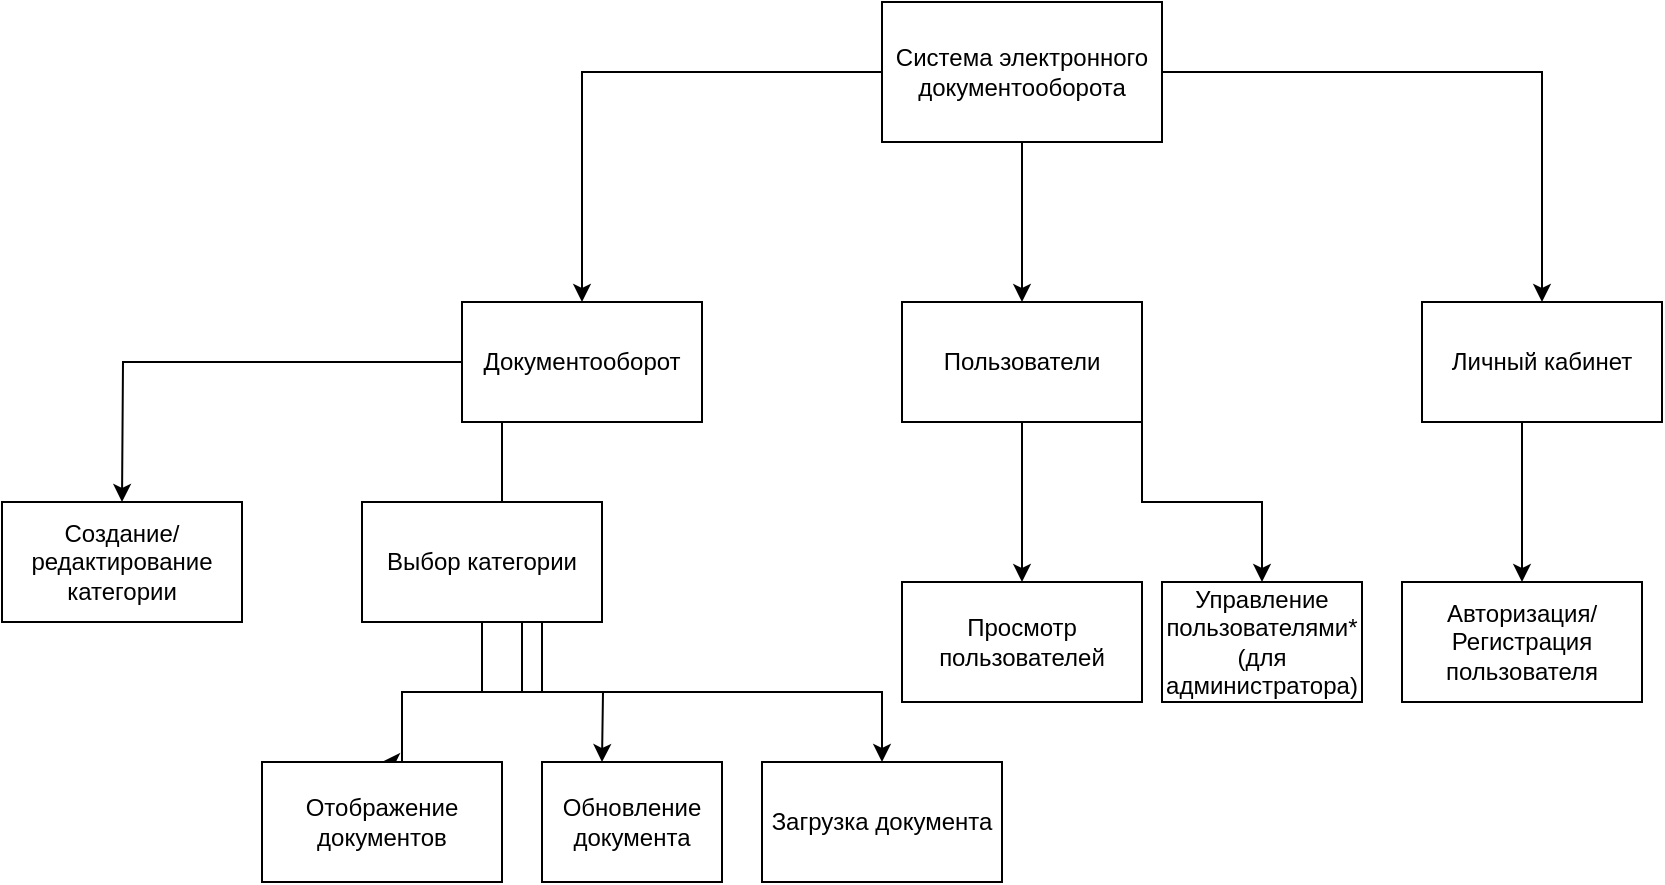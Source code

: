 <mxfile version="14.5.10" type="github">
  <diagram id="d-RoL-zdmoc4ewm4AKJJ" name="Page-1">
    <mxGraphModel dx="2249" dy="762" grid="1" gridSize="10" guides="1" tooltips="1" connect="1" arrows="1" fold="1" page="1" pageScale="1" pageWidth="827" pageHeight="1169" math="0" shadow="0">
      <root>
        <mxCell id="0" />
        <mxCell id="1" parent="0" />
        <mxCell id="Q0tdEYv2hDNhSjcLpnYc-4" style="edgeStyle=orthogonalEdgeStyle;rounded=0;orthogonalLoop=1;jettySize=auto;html=1;" edge="1" parent="1" source="Q0tdEYv2hDNhSjcLpnYc-1" target="Q0tdEYv2hDNhSjcLpnYc-2">
          <mxGeometry relative="1" as="geometry" />
        </mxCell>
        <mxCell id="Q0tdEYv2hDNhSjcLpnYc-8" style="edgeStyle=orthogonalEdgeStyle;rounded=0;orthogonalLoop=1;jettySize=auto;html=1;" edge="1" parent="1" source="Q0tdEYv2hDNhSjcLpnYc-1" target="Q0tdEYv2hDNhSjcLpnYc-9">
          <mxGeometry relative="1" as="geometry">
            <mxPoint x="630" y="280" as="targetPoint" />
          </mxGeometry>
        </mxCell>
        <mxCell id="Q0tdEYv2hDNhSjcLpnYc-16" style="edgeStyle=orthogonalEdgeStyle;rounded=0;orthogonalLoop=1;jettySize=auto;html=1;exitX=0.5;exitY=1;exitDx=0;exitDy=0;entryX=0.5;entryY=0;entryDx=0;entryDy=0;" edge="1" parent="1" source="Q0tdEYv2hDNhSjcLpnYc-1" target="Q0tdEYv2hDNhSjcLpnYc-15">
          <mxGeometry relative="1" as="geometry" />
        </mxCell>
        <mxCell id="Q0tdEYv2hDNhSjcLpnYc-1" value="Система электронного документооборота" style="rounded=0;whiteSpace=wrap;html=1;" vertex="1" parent="1">
          <mxGeometry x="300" y="120" width="140" height="70" as="geometry" />
        </mxCell>
        <mxCell id="Q0tdEYv2hDNhSjcLpnYc-3" style="edgeStyle=orthogonalEdgeStyle;rounded=0;orthogonalLoop=1;jettySize=auto;html=1;" edge="1" parent="1" source="Q0tdEYv2hDNhSjcLpnYc-2">
          <mxGeometry relative="1" as="geometry">
            <mxPoint x="150" y="380" as="targetPoint" />
            <Array as="points">
              <mxPoint x="110" y="380" />
            </Array>
          </mxGeometry>
        </mxCell>
        <mxCell id="Q0tdEYv2hDNhSjcLpnYc-34" style="edgeStyle=orthogonalEdgeStyle;rounded=0;orthogonalLoop=1;jettySize=auto;html=1;" edge="1" parent="1" source="Q0tdEYv2hDNhSjcLpnYc-2">
          <mxGeometry relative="1" as="geometry">
            <mxPoint x="-80" y="370" as="targetPoint" />
          </mxGeometry>
        </mxCell>
        <mxCell id="Q0tdEYv2hDNhSjcLpnYc-2" value="Документооборот" style="rounded=0;whiteSpace=wrap;html=1;" vertex="1" parent="1">
          <mxGeometry x="90" y="270" width="120" height="60" as="geometry" />
        </mxCell>
        <mxCell id="Q0tdEYv2hDNhSjcLpnYc-7" style="edgeStyle=orthogonalEdgeStyle;rounded=0;orthogonalLoop=1;jettySize=auto;html=1;entryX=0.5;entryY=0;entryDx=0;entryDy=0;" edge="1" parent="1" source="Q0tdEYv2hDNhSjcLpnYc-5" target="Q0tdEYv2hDNhSjcLpnYc-6">
          <mxGeometry relative="1" as="geometry">
            <Array as="points">
              <mxPoint x="120" y="465" />
              <mxPoint x="60" y="465" />
            </Array>
          </mxGeometry>
        </mxCell>
        <mxCell id="Q0tdEYv2hDNhSjcLpnYc-29" style="edgeStyle=orthogonalEdgeStyle;rounded=0;orthogonalLoop=1;jettySize=auto;html=1;exitX=0.75;exitY=1;exitDx=0;exitDy=0;entryX=0.5;entryY=0;entryDx=0;entryDy=0;" edge="1" parent="1" source="Q0tdEYv2hDNhSjcLpnYc-5" target="Q0tdEYv2hDNhSjcLpnYc-25">
          <mxGeometry relative="1" as="geometry" />
        </mxCell>
        <mxCell id="Q0tdEYv2hDNhSjcLpnYc-32" style="edgeStyle=orthogonalEdgeStyle;rounded=0;orthogonalLoop=1;jettySize=auto;html=1;exitX=0.5;exitY=1;exitDx=0;exitDy=0;" edge="1" parent="1" source="Q0tdEYv2hDNhSjcLpnYc-5">
          <mxGeometry relative="1" as="geometry">
            <mxPoint x="160" y="500" as="targetPoint" />
          </mxGeometry>
        </mxCell>
        <mxCell id="Q0tdEYv2hDNhSjcLpnYc-5" value="Выбор категории" style="rounded=0;whiteSpace=wrap;html=1;" vertex="1" parent="1">
          <mxGeometry x="40" y="370" width="120" height="60" as="geometry" />
        </mxCell>
        <mxCell id="Q0tdEYv2hDNhSjcLpnYc-6" value="Отображение документов" style="rounded=0;whiteSpace=wrap;html=1;" vertex="1" parent="1">
          <mxGeometry x="-10" y="500" width="120" height="60" as="geometry" />
        </mxCell>
        <mxCell id="Q0tdEYv2hDNhSjcLpnYc-10" style="edgeStyle=orthogonalEdgeStyle;rounded=0;orthogonalLoop=1;jettySize=auto;html=1;exitX=0;exitY=1;exitDx=0;exitDy=0;entryX=0.5;entryY=0;entryDx=0;entryDy=0;" edge="1" parent="1" source="Q0tdEYv2hDNhSjcLpnYc-9" target="Q0tdEYv2hDNhSjcLpnYc-11">
          <mxGeometry relative="1" as="geometry">
            <mxPoint x="500" y="390" as="targetPoint" />
            <Array as="points">
              <mxPoint x="620" y="330" />
            </Array>
          </mxGeometry>
        </mxCell>
        <mxCell id="Q0tdEYv2hDNhSjcLpnYc-9" value="Личный кабинет" style="rounded=0;whiteSpace=wrap;html=1;" vertex="1" parent="1">
          <mxGeometry x="570" y="270" width="120" height="60" as="geometry" />
        </mxCell>
        <mxCell id="Q0tdEYv2hDNhSjcLpnYc-11" value="Авторизация/Регистрация пользователя" style="whiteSpace=wrap;html=1;" vertex="1" parent="1">
          <mxGeometry x="560" y="410" width="120" height="60" as="geometry" />
        </mxCell>
        <mxCell id="Q0tdEYv2hDNhSjcLpnYc-17" style="edgeStyle=orthogonalEdgeStyle;rounded=0;orthogonalLoop=1;jettySize=auto;html=1;" edge="1" parent="1" source="Q0tdEYv2hDNhSjcLpnYc-15">
          <mxGeometry relative="1" as="geometry">
            <mxPoint x="370" y="410" as="targetPoint" />
          </mxGeometry>
        </mxCell>
        <mxCell id="Q0tdEYv2hDNhSjcLpnYc-19" style="edgeStyle=orthogonalEdgeStyle;rounded=0;orthogonalLoop=1;jettySize=auto;html=1;exitX=1;exitY=1;exitDx=0;exitDy=0;entryX=0.5;entryY=0;entryDx=0;entryDy=0;" edge="1" parent="1" source="Q0tdEYv2hDNhSjcLpnYc-15" target="Q0tdEYv2hDNhSjcLpnYc-20">
          <mxGeometry relative="1" as="geometry">
            <mxPoint x="490" y="410" as="targetPoint" />
          </mxGeometry>
        </mxCell>
        <mxCell id="Q0tdEYv2hDNhSjcLpnYc-15" value="Пользователи" style="whiteSpace=wrap;html=1;" vertex="1" parent="1">
          <mxGeometry x="310" y="270" width="120" height="60" as="geometry" />
        </mxCell>
        <mxCell id="Q0tdEYv2hDNhSjcLpnYc-18" value="Просмотр пользователей" style="whiteSpace=wrap;html=1;" vertex="1" parent="1">
          <mxGeometry x="310" y="410" width="120" height="60" as="geometry" />
        </mxCell>
        <mxCell id="Q0tdEYv2hDNhSjcLpnYc-20" value="Управление пользователями*(для администратора)" style="whiteSpace=wrap;html=1;" vertex="1" parent="1">
          <mxGeometry x="440" y="410" width="100" height="60" as="geometry" />
        </mxCell>
        <mxCell id="Q0tdEYv2hDNhSjcLpnYc-25" value="Загрузка документа" style="whiteSpace=wrap;html=1;" vertex="1" parent="1">
          <mxGeometry x="240" y="500" width="120" height="60" as="geometry" />
        </mxCell>
        <mxCell id="Q0tdEYv2hDNhSjcLpnYc-33" value="Обновление документа" style="whiteSpace=wrap;html=1;" vertex="1" parent="1">
          <mxGeometry x="130" y="500" width="90" height="60" as="geometry" />
        </mxCell>
        <mxCell id="Q0tdEYv2hDNhSjcLpnYc-35" value="Создание/редактирование категории" style="whiteSpace=wrap;html=1;" vertex="1" parent="1">
          <mxGeometry x="-140" y="370" width="120" height="60" as="geometry" />
        </mxCell>
      </root>
    </mxGraphModel>
  </diagram>
</mxfile>

